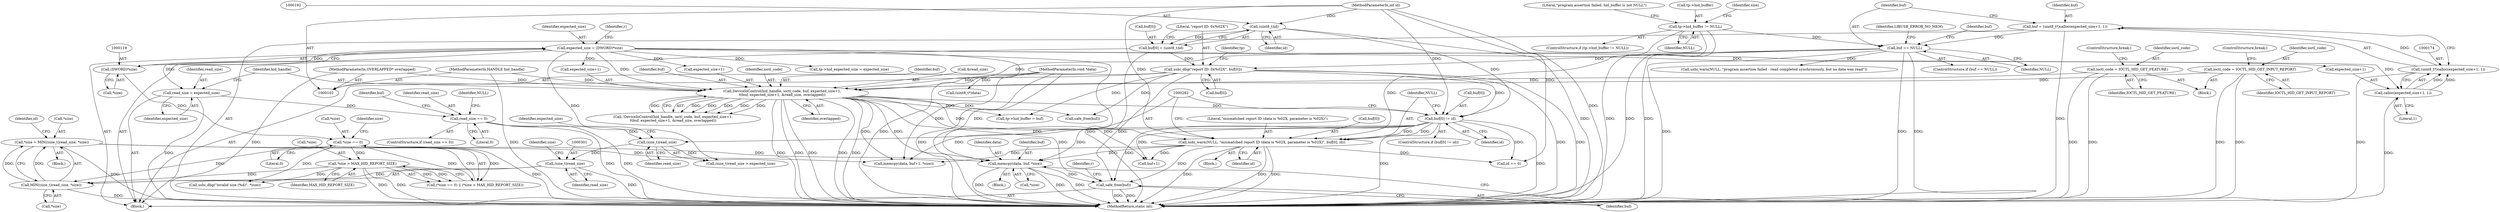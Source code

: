 digraph "1_Chrome_ac149a8d4371c0e01e0934fdd57b09e86f96b5b9_4@API" {
"1000319" [label="(Call,memcpy(data, buf, *size))"];
"1000106" [label="(MethodParameterIn,void *data)"];
"1000272" [label="(Call,usbi_warn(NULL, \"mismatched report ID (data is %02X, parameter is %02X)\", buf[0], id))"];
"1000181" [label="(Call,buf == NULL)"];
"1000171" [label="(Call,buf = (uint8_t*)calloc(expected_size+1, 1))"];
"1000173" [label="(Call,(uint8_t*)calloc(expected_size+1, 1))"];
"1000175" [label="(Call,calloc(expected_size+1, 1))"];
"1000116" [label="(Call,expected_size = (DWORD)*size)"];
"1000118" [label="(Call,(DWORD)*size)"];
"1000127" [label="(Call,tp->hid_buffer != NULL)"];
"1000209" [label="(Call,DeviceIoControl(hid_handle, ioctl_code, buf, expected_size+1,\n\t\tbuf, expected_size+1, &read_size, overlapped))"];
"1000104" [label="(MethodParameterIn,HANDLE hid_handle)"];
"1000156" [label="(Call,ioctl_code = IOCTL_HID_GET_INPUT_REPORT)"];
"1000161" [label="(Call,ioctl_code = IOCTL_HID_GET_FEATURE)"];
"1000194" [label="(Call,usbi_dbg(\"report ID: 0x%02X\", buf[0]))"];
"1000187" [label="(Call,buf[0] = (uint8_t)id)"];
"1000191" [label="(Call,(uint8_t)id)"];
"1000105" [label="(MethodParameterIn,int id)"];
"1000109" [label="(MethodParameterIn,OVERLAPPED* overlapped)"];
"1000266" [label="(Call,buf[0] != id)"];
"1000296" [label="(Call,*size = MIN((size_t)read_size, *size))"];
"1000299" [label="(Call,MIN((size_t)read_size, *size))"];
"1000300" [label="(Call,(size_t)read_size)"];
"1000281" [label="(Call,(size_t)read_size)"];
"1000252" [label="(Call,read_size == 0)"];
"1000204" [label="(Call,read_size = expected_size)"];
"1000141" [label="(Call,*size > MAX_HID_REPORT_SIZE)"];
"1000137" [label="(Call,*size == 0)"];
"1000324" [label="(Call,safe_free(buf))"];
"1000325" [label="(Identifier,buf)"];
"1000157" [label="(Identifier,ioctl_code)"];
"1000137" [label="(Call,*size == 0)"];
"1000179" [label="(Literal,1)"];
"1000303" [label="(Call,*size)"];
"1000273" [label="(Identifier,NULL)"];
"1000193" [label="(Identifier,id)"];
"1000116" [label="(Call,expected_size = (DWORD)*size)"];
"1000272" [label="(Call,usbi_warn(NULL, \"mismatched report ID (data is %02X, parameter is %02X)\", buf[0], id))"];
"1000322" [label="(Call,*size)"];
"1000275" [label="(Call,buf[0])"];
"1000209" [label="(Call,DeviceIoControl(hid_handle, ioctl_code, buf, expected_size+1,\n\t\tbuf, expected_size+1, &read_size, overlapped))"];
"1000124" [label="(Identifier,r)"];
"1000320" [label="(Identifier,data)"];
"1000194" [label="(Call,usbi_dbg(\"report ID: 0x%02X\", buf[0]))"];
"1000208" [label="(Call,!DeviceIoControl(hid_handle, ioctl_code, buf, expected_size+1,\n\t\tbuf, expected_size+1, &read_size, overlapped))"];
"1000173" [label="(Call,(uint8_t*)calloc(expected_size+1, 1))"];
"1000118" [label="(Call,(DWORD)*size)"];
"1000182" [label="(Identifier,buf)"];
"1000139" [label="(Identifier,size)"];
"1000162" [label="(Identifier,ioctl_code)"];
"1000126" [label="(ControlStructure,if (tp->hid_buffer != NULL))"];
"1000138" [label="(Call,*size)"];
"1000321" [label="(Identifier,buf)"];
"1000284" [label="(Identifier,expected_size)"];
"1000217" [label="(Call,expected_size+1)"];
"1000104" [label="(MethodParameterIn,HANDLE hid_handle)"];
"1000204" [label="(Call,read_size = expected_size)"];
"1000161" [label="(Call,ioctl_code = IOCTL_HID_GET_FEATURE)"];
"1000127" [label="(Call,tp->hid_buffer != NULL)"];
"1000196" [label="(Call,buf[0])"];
"1000181" [label="(Call,buf == NULL)"];
"1000111" [label="(Block,)"];
"1000212" [label="(Identifier,buf)"];
"1000191" [label="(Call,(uint8_t)id)"];
"1000296" [label="(Call,*size = MIN((size_t)read_size, *size))"];
"1000307" [label="(Identifier,id)"];
"1000281" [label="(Call,(size_t)read_size)"];
"1000195" [label="(Literal,\"report ID: 0x%02X\")"];
"1000318" [label="(Block,)"];
"1000164" [label="(ControlStructure,break;)"];
"1000237" [label="(Call,tp->hid_buffer = buf)"];
"1000156" [label="(Call,ioctl_code = IOCTL_HID_GET_INPUT_REPORT)"];
"1000251" [label="(ControlStructure,if (read_size == 0))"];
"1000205" [label="(Identifier,read_size)"];
"1000264" [label="(Block,)"];
"1000256" [label="(Call,usbi_warn(NULL, \"program assertion failed - read completed synchronously, but no data was read\"))"];
"1000158" [label="(Identifier,IOCTL_HID_GET_INPUT_REPORT)"];
"1000140" [label="(Literal,0)"];
"1000141" [label="(Call,*size > MAX_HID_REPORT_SIZE)"];
"1000171" [label="(Call,buf = (uint8_t*)calloc(expected_size+1, 1))"];
"1000210" [label="(Identifier,hid_handle)"];
"1000109" [label="(MethodParameterIn,OVERLAPPED* overlapped)"];
"1000154" [label="(Block,)"];
"1000278" [label="(Identifier,id)"];
"1000180" [label="(ControlStructure,if (buf == NULL))"];
"1000270" [label="(Identifier,id)"];
"1000201" [label="(Identifier,tp)"];
"1000134" [label="(Literal,\"program assertion failed: hid_buffer is not NULL\")"];
"1000143" [label="(Identifier,size)"];
"1000146" [label="(Call,usbi_dbg(\"invalid size (%d)\", *size))"];
"1000268" [label="(Identifier,buf)"];
"1000117" [label="(Identifier,expected_size)"];
"1000312" [label="(Call,buf+1)"];
"1000283" [label="(Identifier,read_size)"];
"1000252" [label="(Call,read_size == 0)"];
"1000246" [label="(Call,(uint8_t*)data)"];
"1000120" [label="(Call,*size)"];
"1000297" [label="(Call,*size)"];
"1000189" [label="(Identifier,buf)"];
"1000142" [label="(Call,*size)"];
"1000163" [label="(Identifier,IOCTL_HID_GET_FEATURE)"];
"1000159" [label="(ControlStructure,break;)"];
"1000327" [label="(Identifier,r)"];
"1000302" [label="(Identifier,read_size)"];
"1000328" [label="(MethodReturn,static int)"];
"1000280" [label="(Call,(size_t)read_size > expected_size)"];
"1000183" [label="(Identifier,NULL)"];
"1000257" [label="(Identifier,NULL)"];
"1000267" [label="(Call,buf[0])"];
"1000299" [label="(Call,MIN((size_t)read_size, *size))"];
"1000300" [label="(Call,(size_t)read_size)"];
"1000233" [label="(Call,safe_free(buf))"];
"1000211" [label="(Identifier,ioctl_code)"];
"1000128" [label="(Call,tp->hid_buffer)"];
"1000106" [label="(MethodParameterIn,void *data)"];
"1000206" [label="(Identifier,expected_size)"];
"1000271" [label="(Block,)"];
"1000266" [label="(Call,buf[0] != id)"];
"1000186" [label="(Identifier,LIBUSB_ERROR_NO_MEM)"];
"1000136" [label="(Call,(*size == 0) || (*size > MAX_HID_REPORT_SIZE))"];
"1000213" [label="(Call,expected_size+1)"];
"1000172" [label="(Identifier,buf)"];
"1000274" [label="(Literal,\"mismatched report ID (data is %02X, parameter is %02X)\")"];
"1000304" [label="(Identifier,size)"];
"1000216" [label="(Identifier,buf)"];
"1000199" [label="(Call,tp->hid_expected_size = expected_size)"];
"1000306" [label="(Call,id == 0)"];
"1000144" [label="(Identifier,MAX_HID_REPORT_SIZE)"];
"1000188" [label="(Call,buf[0])"];
"1000187" [label="(Call,buf[0] = (uint8_t)id)"];
"1000131" [label="(Identifier,NULL)"];
"1000220" [label="(Call,&read_size)"];
"1000310" [label="(Call,memcpy(data, buf+1, *size))"];
"1000175" [label="(Call,calloc(expected_size+1, 1))"];
"1000176" [label="(Call,expected_size+1)"];
"1000253" [label="(Identifier,read_size)"];
"1000222" [label="(Identifier,overlapped)"];
"1000319" [label="(Call,memcpy(data, buf, *size))"];
"1000105" [label="(MethodParameterIn,int id)"];
"1000265" [label="(ControlStructure,if (buf[0] != id))"];
"1000324" [label="(Call,safe_free(buf))"];
"1000254" [label="(Literal,0)"];
"1000319" -> "1000318"  [label="AST: "];
"1000319" -> "1000322"  [label="CFG: "];
"1000320" -> "1000319"  [label="AST: "];
"1000321" -> "1000319"  [label="AST: "];
"1000322" -> "1000319"  [label="AST: "];
"1000325" -> "1000319"  [label="CFG: "];
"1000319" -> "1000328"  [label="DDG: "];
"1000319" -> "1000328"  [label="DDG: "];
"1000319" -> "1000328"  [label="DDG: "];
"1000106" -> "1000319"  [label="DDG: "];
"1000272" -> "1000319"  [label="DDG: "];
"1000209" -> "1000319"  [label="DDG: "];
"1000266" -> "1000319"  [label="DDG: "];
"1000296" -> "1000319"  [label="DDG: "];
"1000319" -> "1000324"  [label="DDG: "];
"1000106" -> "1000102"  [label="AST: "];
"1000106" -> "1000328"  [label="DDG: "];
"1000106" -> "1000246"  [label="DDG: "];
"1000106" -> "1000310"  [label="DDG: "];
"1000272" -> "1000271"  [label="AST: "];
"1000272" -> "1000278"  [label="CFG: "];
"1000273" -> "1000272"  [label="AST: "];
"1000274" -> "1000272"  [label="AST: "];
"1000275" -> "1000272"  [label="AST: "];
"1000278" -> "1000272"  [label="AST: "];
"1000282" -> "1000272"  [label="CFG: "];
"1000272" -> "1000328"  [label="DDG: "];
"1000272" -> "1000328"  [label="DDG: "];
"1000272" -> "1000328"  [label="DDG: "];
"1000181" -> "1000272"  [label="DDG: "];
"1000209" -> "1000272"  [label="DDG: "];
"1000266" -> "1000272"  [label="DDG: "];
"1000266" -> "1000272"  [label="DDG: "];
"1000105" -> "1000272"  [label="DDG: "];
"1000272" -> "1000306"  [label="DDG: "];
"1000272" -> "1000310"  [label="DDG: "];
"1000272" -> "1000312"  [label="DDG: "];
"1000272" -> "1000324"  [label="DDG: "];
"1000181" -> "1000180"  [label="AST: "];
"1000181" -> "1000183"  [label="CFG: "];
"1000182" -> "1000181"  [label="AST: "];
"1000183" -> "1000181"  [label="AST: "];
"1000186" -> "1000181"  [label="CFG: "];
"1000189" -> "1000181"  [label="CFG: "];
"1000181" -> "1000328"  [label="DDG: "];
"1000181" -> "1000328"  [label="DDG: "];
"1000181" -> "1000328"  [label="DDG: "];
"1000171" -> "1000181"  [label="DDG: "];
"1000127" -> "1000181"  [label="DDG: "];
"1000181" -> "1000194"  [label="DDG: "];
"1000181" -> "1000209"  [label="DDG: "];
"1000181" -> "1000256"  [label="DDG: "];
"1000171" -> "1000111"  [label="AST: "];
"1000171" -> "1000173"  [label="CFG: "];
"1000172" -> "1000171"  [label="AST: "];
"1000173" -> "1000171"  [label="AST: "];
"1000182" -> "1000171"  [label="CFG: "];
"1000171" -> "1000328"  [label="DDG: "];
"1000173" -> "1000171"  [label="DDG: "];
"1000173" -> "1000175"  [label="CFG: "];
"1000174" -> "1000173"  [label="AST: "];
"1000175" -> "1000173"  [label="AST: "];
"1000173" -> "1000328"  [label="DDG: "];
"1000175" -> "1000173"  [label="DDG: "];
"1000175" -> "1000173"  [label="DDG: "];
"1000175" -> "1000179"  [label="CFG: "];
"1000176" -> "1000175"  [label="AST: "];
"1000179" -> "1000175"  [label="AST: "];
"1000175" -> "1000328"  [label="DDG: "];
"1000116" -> "1000175"  [label="DDG: "];
"1000116" -> "1000111"  [label="AST: "];
"1000116" -> "1000118"  [label="CFG: "];
"1000117" -> "1000116"  [label="AST: "];
"1000118" -> "1000116"  [label="AST: "];
"1000124" -> "1000116"  [label="CFG: "];
"1000116" -> "1000328"  [label="DDG: "];
"1000116" -> "1000328"  [label="DDG: "];
"1000118" -> "1000116"  [label="DDG: "];
"1000116" -> "1000176"  [label="DDG: "];
"1000116" -> "1000199"  [label="DDG: "];
"1000116" -> "1000204"  [label="DDG: "];
"1000116" -> "1000209"  [label="DDG: "];
"1000116" -> "1000213"  [label="DDG: "];
"1000116" -> "1000217"  [label="DDG: "];
"1000116" -> "1000280"  [label="DDG: "];
"1000118" -> "1000120"  [label="CFG: "];
"1000119" -> "1000118"  [label="AST: "];
"1000120" -> "1000118"  [label="AST: "];
"1000118" -> "1000137"  [label="DDG: "];
"1000127" -> "1000126"  [label="AST: "];
"1000127" -> "1000131"  [label="CFG: "];
"1000128" -> "1000127"  [label="AST: "];
"1000131" -> "1000127"  [label="AST: "];
"1000134" -> "1000127"  [label="CFG: "];
"1000139" -> "1000127"  [label="CFG: "];
"1000127" -> "1000328"  [label="DDG: "];
"1000127" -> "1000328"  [label="DDG: "];
"1000127" -> "1000328"  [label="DDG: "];
"1000209" -> "1000208"  [label="AST: "];
"1000209" -> "1000222"  [label="CFG: "];
"1000210" -> "1000209"  [label="AST: "];
"1000211" -> "1000209"  [label="AST: "];
"1000212" -> "1000209"  [label="AST: "];
"1000213" -> "1000209"  [label="AST: "];
"1000216" -> "1000209"  [label="AST: "];
"1000217" -> "1000209"  [label="AST: "];
"1000220" -> "1000209"  [label="AST: "];
"1000222" -> "1000209"  [label="AST: "];
"1000208" -> "1000209"  [label="CFG: "];
"1000209" -> "1000328"  [label="DDG: "];
"1000209" -> "1000328"  [label="DDG: "];
"1000209" -> "1000328"  [label="DDG: "];
"1000209" -> "1000328"  [label="DDG: "];
"1000209" -> "1000328"  [label="DDG: "];
"1000209" -> "1000208"  [label="DDG: "];
"1000209" -> "1000208"  [label="DDG: "];
"1000209" -> "1000208"  [label="DDG: "];
"1000209" -> "1000208"  [label="DDG: "];
"1000209" -> "1000208"  [label="DDG: "];
"1000209" -> "1000208"  [label="DDG: "];
"1000104" -> "1000209"  [label="DDG: "];
"1000156" -> "1000209"  [label="DDG: "];
"1000161" -> "1000209"  [label="DDG: "];
"1000194" -> "1000209"  [label="DDG: "];
"1000109" -> "1000209"  [label="DDG: "];
"1000209" -> "1000233"  [label="DDG: "];
"1000209" -> "1000237"  [label="DDG: "];
"1000209" -> "1000266"  [label="DDG: "];
"1000209" -> "1000310"  [label="DDG: "];
"1000209" -> "1000312"  [label="DDG: "];
"1000209" -> "1000324"  [label="DDG: "];
"1000104" -> "1000102"  [label="AST: "];
"1000104" -> "1000328"  [label="DDG: "];
"1000156" -> "1000154"  [label="AST: "];
"1000156" -> "1000158"  [label="CFG: "];
"1000157" -> "1000156"  [label="AST: "];
"1000158" -> "1000156"  [label="AST: "];
"1000159" -> "1000156"  [label="CFG: "];
"1000156" -> "1000328"  [label="DDG: "];
"1000156" -> "1000328"  [label="DDG: "];
"1000161" -> "1000154"  [label="AST: "];
"1000161" -> "1000163"  [label="CFG: "];
"1000162" -> "1000161"  [label="AST: "];
"1000163" -> "1000161"  [label="AST: "];
"1000164" -> "1000161"  [label="CFG: "];
"1000161" -> "1000328"  [label="DDG: "];
"1000161" -> "1000328"  [label="DDG: "];
"1000194" -> "1000111"  [label="AST: "];
"1000194" -> "1000196"  [label="CFG: "];
"1000195" -> "1000194"  [label="AST: "];
"1000196" -> "1000194"  [label="AST: "];
"1000201" -> "1000194"  [label="CFG: "];
"1000194" -> "1000328"  [label="DDG: "];
"1000194" -> "1000328"  [label="DDG: "];
"1000187" -> "1000194"  [label="DDG: "];
"1000194" -> "1000233"  [label="DDG: "];
"1000194" -> "1000237"  [label="DDG: "];
"1000194" -> "1000266"  [label="DDG: "];
"1000194" -> "1000324"  [label="DDG: "];
"1000187" -> "1000111"  [label="AST: "];
"1000187" -> "1000191"  [label="CFG: "];
"1000188" -> "1000187"  [label="AST: "];
"1000191" -> "1000187"  [label="AST: "];
"1000195" -> "1000187"  [label="CFG: "];
"1000187" -> "1000328"  [label="DDG: "];
"1000191" -> "1000187"  [label="DDG: "];
"1000191" -> "1000193"  [label="CFG: "];
"1000192" -> "1000191"  [label="AST: "];
"1000193" -> "1000191"  [label="AST: "];
"1000191" -> "1000328"  [label="DDG: "];
"1000105" -> "1000191"  [label="DDG: "];
"1000191" -> "1000266"  [label="DDG: "];
"1000105" -> "1000102"  [label="AST: "];
"1000105" -> "1000328"  [label="DDG: "];
"1000105" -> "1000266"  [label="DDG: "];
"1000105" -> "1000306"  [label="DDG: "];
"1000109" -> "1000102"  [label="AST: "];
"1000109" -> "1000328"  [label="DDG: "];
"1000266" -> "1000265"  [label="AST: "];
"1000266" -> "1000270"  [label="CFG: "];
"1000267" -> "1000266"  [label="AST: "];
"1000270" -> "1000266"  [label="AST: "];
"1000273" -> "1000266"  [label="CFG: "];
"1000282" -> "1000266"  [label="CFG: "];
"1000266" -> "1000328"  [label="DDG: "];
"1000266" -> "1000328"  [label="DDG: "];
"1000266" -> "1000306"  [label="DDG: "];
"1000266" -> "1000310"  [label="DDG: "];
"1000266" -> "1000312"  [label="DDG: "];
"1000266" -> "1000324"  [label="DDG: "];
"1000296" -> "1000264"  [label="AST: "];
"1000296" -> "1000299"  [label="CFG: "];
"1000297" -> "1000296"  [label="AST: "];
"1000299" -> "1000296"  [label="AST: "];
"1000307" -> "1000296"  [label="CFG: "];
"1000296" -> "1000328"  [label="DDG: "];
"1000299" -> "1000296"  [label="DDG: "];
"1000299" -> "1000296"  [label="DDG: "];
"1000296" -> "1000310"  [label="DDG: "];
"1000299" -> "1000303"  [label="CFG: "];
"1000300" -> "1000299"  [label="AST: "];
"1000303" -> "1000299"  [label="AST: "];
"1000299" -> "1000328"  [label="DDG: "];
"1000300" -> "1000299"  [label="DDG: "];
"1000141" -> "1000299"  [label="DDG: "];
"1000137" -> "1000299"  [label="DDG: "];
"1000300" -> "1000302"  [label="CFG: "];
"1000301" -> "1000300"  [label="AST: "];
"1000302" -> "1000300"  [label="AST: "];
"1000304" -> "1000300"  [label="CFG: "];
"1000300" -> "1000328"  [label="DDG: "];
"1000281" -> "1000300"  [label="DDG: "];
"1000281" -> "1000280"  [label="AST: "];
"1000281" -> "1000283"  [label="CFG: "];
"1000282" -> "1000281"  [label="AST: "];
"1000283" -> "1000281"  [label="AST: "];
"1000284" -> "1000281"  [label="CFG: "];
"1000281" -> "1000280"  [label="DDG: "];
"1000252" -> "1000281"  [label="DDG: "];
"1000252" -> "1000251"  [label="AST: "];
"1000252" -> "1000254"  [label="CFG: "];
"1000253" -> "1000252"  [label="AST: "];
"1000254" -> "1000252"  [label="AST: "];
"1000257" -> "1000252"  [label="CFG: "];
"1000268" -> "1000252"  [label="CFG: "];
"1000252" -> "1000328"  [label="DDG: "];
"1000252" -> "1000328"  [label="DDG: "];
"1000204" -> "1000252"  [label="DDG: "];
"1000204" -> "1000111"  [label="AST: "];
"1000204" -> "1000206"  [label="CFG: "];
"1000205" -> "1000204"  [label="AST: "];
"1000206" -> "1000204"  [label="AST: "];
"1000210" -> "1000204"  [label="CFG: "];
"1000204" -> "1000328"  [label="DDG: "];
"1000141" -> "1000136"  [label="AST: "];
"1000141" -> "1000144"  [label="CFG: "];
"1000142" -> "1000141"  [label="AST: "];
"1000144" -> "1000141"  [label="AST: "];
"1000136" -> "1000141"  [label="CFG: "];
"1000141" -> "1000328"  [label="DDG: "];
"1000141" -> "1000328"  [label="DDG: "];
"1000141" -> "1000136"  [label="DDG: "];
"1000141" -> "1000136"  [label="DDG: "];
"1000137" -> "1000141"  [label="DDG: "];
"1000141" -> "1000146"  [label="DDG: "];
"1000137" -> "1000136"  [label="AST: "];
"1000137" -> "1000140"  [label="CFG: "];
"1000138" -> "1000137"  [label="AST: "];
"1000140" -> "1000137"  [label="AST: "];
"1000143" -> "1000137"  [label="CFG: "];
"1000136" -> "1000137"  [label="CFG: "];
"1000137" -> "1000328"  [label="DDG: "];
"1000137" -> "1000136"  [label="DDG: "];
"1000137" -> "1000136"  [label="DDG: "];
"1000137" -> "1000146"  [label="DDG: "];
"1000324" -> "1000111"  [label="AST: "];
"1000324" -> "1000325"  [label="CFG: "];
"1000325" -> "1000324"  [label="AST: "];
"1000327" -> "1000324"  [label="CFG: "];
"1000324" -> "1000328"  [label="DDG: "];
"1000324" -> "1000328"  [label="DDG: "];
}
